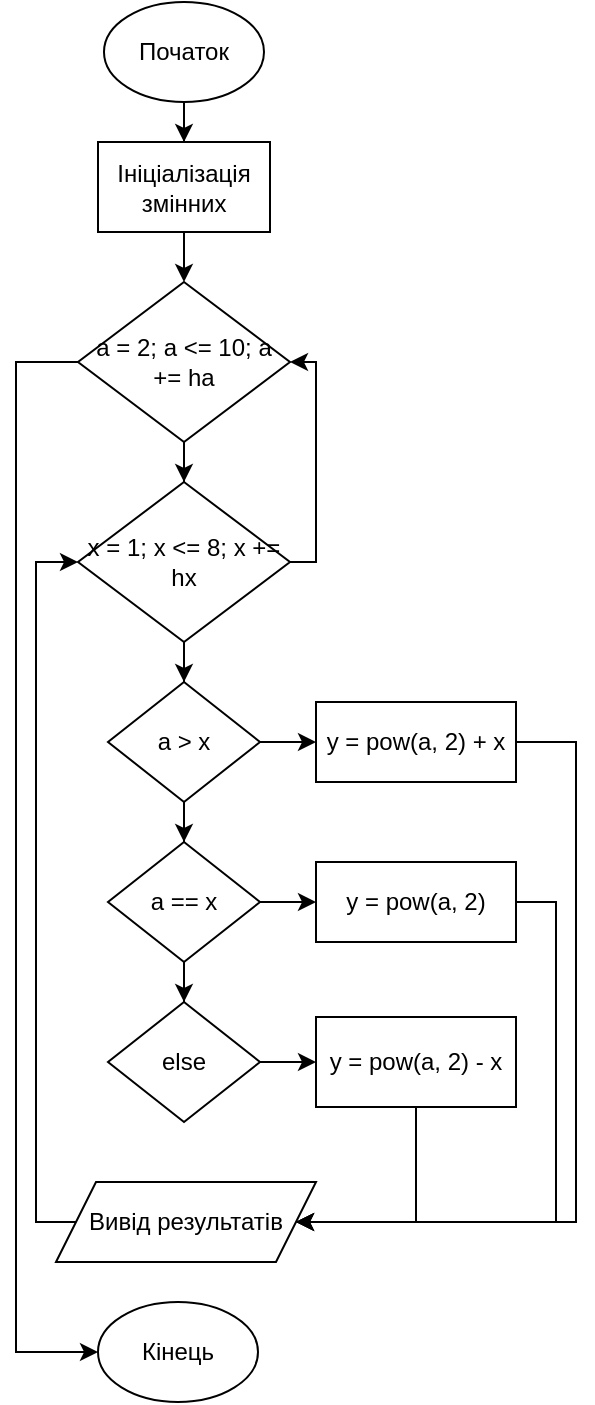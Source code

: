 <mxfile version="24.7.17">
  <diagram name="Сторінка-1" id="AbX7yqCE1iXSQK0CIM_R">
    <mxGraphModel dx="1050" dy="629" grid="1" gridSize="10" guides="1" tooltips="1" connect="1" arrows="1" fold="1" page="1" pageScale="1" pageWidth="827" pageHeight="1169" math="0" shadow="0">
      <root>
        <mxCell id="0" />
        <mxCell id="1" parent="0" />
        <mxCell id="1tlaCooGljvwm5bEG8Mv-3" value="" style="edgeStyle=orthogonalEdgeStyle;rounded=0;orthogonalLoop=1;jettySize=auto;html=1;" edge="1" parent="1" source="1tlaCooGljvwm5bEG8Mv-1" target="1tlaCooGljvwm5bEG8Mv-2">
          <mxGeometry relative="1" as="geometry" />
        </mxCell>
        <mxCell id="1tlaCooGljvwm5bEG8Mv-1" value="Початок" style="ellipse;whiteSpace=wrap;html=1;" vertex="1" parent="1">
          <mxGeometry x="374" y="20" width="80" height="50" as="geometry" />
        </mxCell>
        <mxCell id="1tlaCooGljvwm5bEG8Mv-5" value="" style="edgeStyle=orthogonalEdgeStyle;rounded=0;orthogonalLoop=1;jettySize=auto;html=1;" edge="1" parent="1" source="1tlaCooGljvwm5bEG8Mv-2" target="1tlaCooGljvwm5bEG8Mv-4">
          <mxGeometry relative="1" as="geometry" />
        </mxCell>
        <mxCell id="1tlaCooGljvwm5bEG8Mv-2" value="Ініціалізація змінних" style="whiteSpace=wrap;html=1;" vertex="1" parent="1">
          <mxGeometry x="371" y="90" width="86" height="45" as="geometry" />
        </mxCell>
        <mxCell id="1tlaCooGljvwm5bEG8Mv-7" value="" style="edgeStyle=orthogonalEdgeStyle;rounded=0;orthogonalLoop=1;jettySize=auto;html=1;" edge="1" parent="1" source="1tlaCooGljvwm5bEG8Mv-4" target="1tlaCooGljvwm5bEG8Mv-6">
          <mxGeometry relative="1" as="geometry" />
        </mxCell>
        <mxCell id="1tlaCooGljvwm5bEG8Mv-30" style="edgeStyle=orthogonalEdgeStyle;rounded=0;orthogonalLoop=1;jettySize=auto;html=1;entryX=0;entryY=0.5;entryDx=0;entryDy=0;" edge="1" parent="1" source="1tlaCooGljvwm5bEG8Mv-4" target="1tlaCooGljvwm5bEG8Mv-29">
          <mxGeometry relative="1" as="geometry">
            <Array as="points">
              <mxPoint x="330" y="200" />
              <mxPoint x="330" y="695" />
            </Array>
          </mxGeometry>
        </mxCell>
        <mxCell id="1tlaCooGljvwm5bEG8Mv-4" value="a = 2; a &amp;lt;= 10; a += ha" style="rhombus;whiteSpace=wrap;html=1;" vertex="1" parent="1">
          <mxGeometry x="361" y="160" width="106" height="80" as="geometry" />
        </mxCell>
        <mxCell id="1tlaCooGljvwm5bEG8Mv-9" value="" style="edgeStyle=orthogonalEdgeStyle;rounded=0;orthogonalLoop=1;jettySize=auto;html=1;" edge="1" parent="1" source="1tlaCooGljvwm5bEG8Mv-6" target="1tlaCooGljvwm5bEG8Mv-8">
          <mxGeometry relative="1" as="geometry" />
        </mxCell>
        <mxCell id="1tlaCooGljvwm5bEG8Mv-28" style="edgeStyle=orthogonalEdgeStyle;rounded=0;orthogonalLoop=1;jettySize=auto;html=1;entryX=1;entryY=0.5;entryDx=0;entryDy=0;" edge="1" parent="1" source="1tlaCooGljvwm5bEG8Mv-6" target="1tlaCooGljvwm5bEG8Mv-4">
          <mxGeometry relative="1" as="geometry">
            <Array as="points">
              <mxPoint x="480" y="300" />
              <mxPoint x="480" y="200" />
            </Array>
          </mxGeometry>
        </mxCell>
        <mxCell id="1tlaCooGljvwm5bEG8Mv-6" value="x = 1; x &amp;lt;= 8; x += hx" style="rhombus;whiteSpace=wrap;html=1;" vertex="1" parent="1">
          <mxGeometry x="361" y="260" width="106" height="80" as="geometry" />
        </mxCell>
        <mxCell id="1tlaCooGljvwm5bEG8Mv-11" value="" style="edgeStyle=orthogonalEdgeStyle;rounded=0;orthogonalLoop=1;jettySize=auto;html=1;" edge="1" parent="1" source="1tlaCooGljvwm5bEG8Mv-8" target="1tlaCooGljvwm5bEG8Mv-10">
          <mxGeometry relative="1" as="geometry" />
        </mxCell>
        <mxCell id="1tlaCooGljvwm5bEG8Mv-13" value="" style="edgeStyle=orthogonalEdgeStyle;rounded=0;orthogonalLoop=1;jettySize=auto;html=1;" edge="1" parent="1" source="1tlaCooGljvwm5bEG8Mv-8" target="1tlaCooGljvwm5bEG8Mv-12">
          <mxGeometry relative="1" as="geometry" />
        </mxCell>
        <mxCell id="1tlaCooGljvwm5bEG8Mv-8" value="a &amp;gt; x" style="rhombus;whiteSpace=wrap;html=1;" vertex="1" parent="1">
          <mxGeometry x="376" y="360" width="76" height="60" as="geometry" />
        </mxCell>
        <mxCell id="1tlaCooGljvwm5bEG8Mv-23" style="edgeStyle=orthogonalEdgeStyle;rounded=0;orthogonalLoop=1;jettySize=auto;html=1;" edge="1" parent="1" source="1tlaCooGljvwm5bEG8Mv-10" target="1tlaCooGljvwm5bEG8Mv-22">
          <mxGeometry relative="1" as="geometry">
            <Array as="points">
              <mxPoint x="610" y="390" />
              <mxPoint x="610" y="630" />
            </Array>
          </mxGeometry>
        </mxCell>
        <mxCell id="1tlaCooGljvwm5bEG8Mv-10" value="y = pow(a, 2) + x" style="whiteSpace=wrap;html=1;" vertex="1" parent="1">
          <mxGeometry x="480" y="370" width="100" height="40" as="geometry" />
        </mxCell>
        <mxCell id="1tlaCooGljvwm5bEG8Mv-15" value="" style="edgeStyle=orthogonalEdgeStyle;rounded=0;orthogonalLoop=1;jettySize=auto;html=1;" edge="1" parent="1" source="1tlaCooGljvwm5bEG8Mv-12" target="1tlaCooGljvwm5bEG8Mv-14">
          <mxGeometry relative="1" as="geometry" />
        </mxCell>
        <mxCell id="1tlaCooGljvwm5bEG8Mv-17" value="" style="edgeStyle=orthogonalEdgeStyle;rounded=0;orthogonalLoop=1;jettySize=auto;html=1;" edge="1" parent="1" source="1tlaCooGljvwm5bEG8Mv-12" target="1tlaCooGljvwm5bEG8Mv-16">
          <mxGeometry relative="1" as="geometry" />
        </mxCell>
        <mxCell id="1tlaCooGljvwm5bEG8Mv-12" value="a == x" style="rhombus;whiteSpace=wrap;html=1;" vertex="1" parent="1">
          <mxGeometry x="376" y="440" width="76" height="60" as="geometry" />
        </mxCell>
        <mxCell id="1tlaCooGljvwm5bEG8Mv-24" style="edgeStyle=orthogonalEdgeStyle;rounded=0;orthogonalLoop=1;jettySize=auto;html=1;entryX=1;entryY=0.5;entryDx=0;entryDy=0;" edge="1" parent="1" source="1tlaCooGljvwm5bEG8Mv-14" target="1tlaCooGljvwm5bEG8Mv-22">
          <mxGeometry relative="1" as="geometry">
            <Array as="points">
              <mxPoint x="600" y="470" />
              <mxPoint x="600" y="630" />
            </Array>
          </mxGeometry>
        </mxCell>
        <mxCell id="1tlaCooGljvwm5bEG8Mv-14" value="y = pow(a, 2)" style="whiteSpace=wrap;html=1;" vertex="1" parent="1">
          <mxGeometry x="480" y="450" width="100" height="40" as="geometry" />
        </mxCell>
        <mxCell id="1tlaCooGljvwm5bEG8Mv-19" value="" style="edgeStyle=orthogonalEdgeStyle;rounded=0;orthogonalLoop=1;jettySize=auto;html=1;" edge="1" parent="1" source="1tlaCooGljvwm5bEG8Mv-16" target="1tlaCooGljvwm5bEG8Mv-18">
          <mxGeometry relative="1" as="geometry" />
        </mxCell>
        <mxCell id="1tlaCooGljvwm5bEG8Mv-16" value="else" style="rhombus;whiteSpace=wrap;html=1;" vertex="1" parent="1">
          <mxGeometry x="376" y="520" width="76" height="60" as="geometry" />
        </mxCell>
        <mxCell id="1tlaCooGljvwm5bEG8Mv-25" style="edgeStyle=orthogonalEdgeStyle;rounded=0;orthogonalLoop=1;jettySize=auto;html=1;entryX=1;entryY=0.5;entryDx=0;entryDy=0;" edge="1" parent="1" source="1tlaCooGljvwm5bEG8Mv-18" target="1tlaCooGljvwm5bEG8Mv-22">
          <mxGeometry relative="1" as="geometry">
            <Array as="points">
              <mxPoint x="530" y="630" />
            </Array>
          </mxGeometry>
        </mxCell>
        <mxCell id="1tlaCooGljvwm5bEG8Mv-18" value="y = pow(a, 2) - x" style="whiteSpace=wrap;html=1;" vertex="1" parent="1">
          <mxGeometry x="480" y="527.5" width="100" height="45" as="geometry" />
        </mxCell>
        <mxCell id="1tlaCooGljvwm5bEG8Mv-26" style="edgeStyle=orthogonalEdgeStyle;rounded=0;orthogonalLoop=1;jettySize=auto;html=1;entryX=0;entryY=0.5;entryDx=0;entryDy=0;" edge="1" parent="1" source="1tlaCooGljvwm5bEG8Mv-22" target="1tlaCooGljvwm5bEG8Mv-6">
          <mxGeometry relative="1" as="geometry">
            <Array as="points">
              <mxPoint x="340" y="630" />
              <mxPoint x="340" y="300" />
            </Array>
          </mxGeometry>
        </mxCell>
        <mxCell id="1tlaCooGljvwm5bEG8Mv-22" value="Вивід результатів" style="shape=parallelogram;perimeter=parallelogramPerimeter;whiteSpace=wrap;html=1;fixedSize=1;" vertex="1" parent="1">
          <mxGeometry x="350" y="610" width="130" height="40" as="geometry" />
        </mxCell>
        <mxCell id="1tlaCooGljvwm5bEG8Mv-29" value="Кінець" style="ellipse;whiteSpace=wrap;html=1;" vertex="1" parent="1">
          <mxGeometry x="371" y="670" width="80" height="50" as="geometry" />
        </mxCell>
      </root>
    </mxGraphModel>
  </diagram>
</mxfile>
